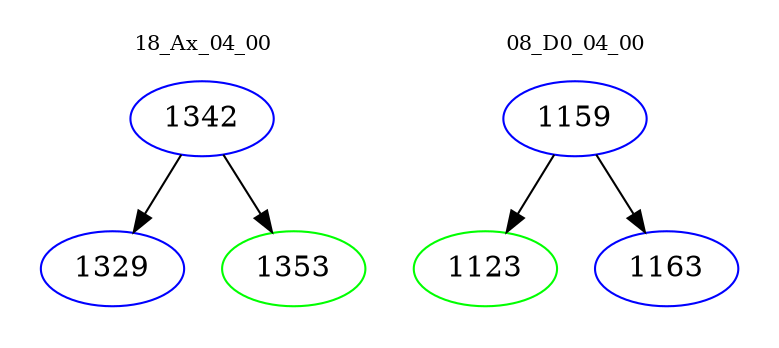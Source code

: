 digraph{
subgraph cluster_0 {
color = white
label = "18_Ax_04_00";
fontsize=10;
T0_1342 [label="1342", color="blue"]
T0_1342 -> T0_1329 [color="black"]
T0_1329 [label="1329", color="blue"]
T0_1342 -> T0_1353 [color="black"]
T0_1353 [label="1353", color="green"]
}
subgraph cluster_1 {
color = white
label = "08_D0_04_00";
fontsize=10;
T1_1159 [label="1159", color="blue"]
T1_1159 -> T1_1123 [color="black"]
T1_1123 [label="1123", color="green"]
T1_1159 -> T1_1163 [color="black"]
T1_1163 [label="1163", color="blue"]
}
}
